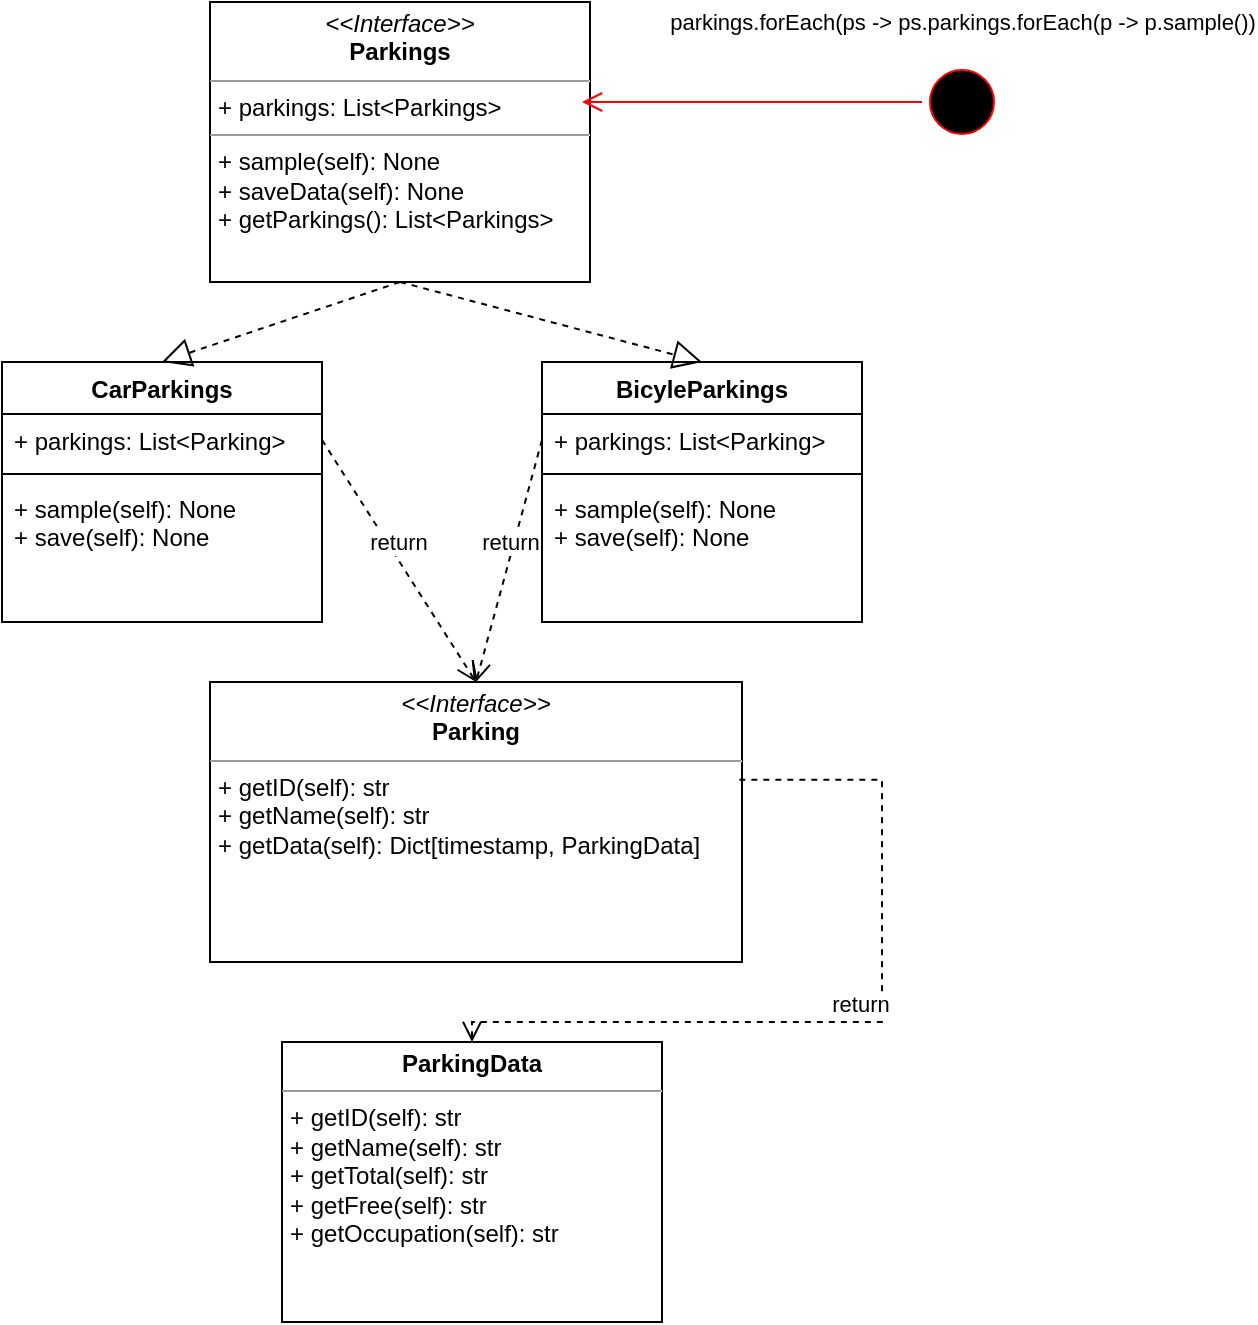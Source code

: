 <mxfile version="20.3.0" type="device"><diagram id="C5RBs43oDa-KdzZeNtuy" name="Page-1"><mxGraphModel dx="1038" dy="641" grid="1" gridSize="10" guides="1" tooltips="1" connect="1" arrows="1" fold="1" page="1" pageScale="1" pageWidth="827" pageHeight="1169" math="0" shadow="0"><root><mxCell id="WIyWlLk6GJQsqaUBKTNV-0"/><mxCell id="WIyWlLk6GJQsqaUBKTNV-1" parent="WIyWlLk6GJQsqaUBKTNV-0"/><mxCell id="Geh4ErODNrk1Ob2CJbHU-1" value="&lt;p style=&quot;margin:0px;margin-top:4px;text-align:center;&quot;&gt;&lt;i&gt;&amp;lt;&amp;lt;Interface&amp;gt;&amp;gt;&lt;/i&gt;&lt;br&gt;&lt;b&gt;Parkings&lt;/b&gt;&lt;/p&gt;&lt;hr size=&quot;1&quot;&gt;&lt;p style=&quot;margin: 0px 0px 0px 4px;&quot;&gt;&lt;/p&gt;&lt;p style=&quot;margin: 0px 0px 0px 4px;&quot;&gt;+ parkings: List&amp;lt;Parkings&amp;gt;&lt;br&gt;&lt;/p&gt;&lt;hr size=&quot;1&quot;&gt;&lt;p style=&quot;margin:0px;margin-left:4px;&quot;&gt;&lt;/p&gt;&lt;p style=&quot;margin:0px;margin-left:4px;&quot;&gt;+ sample(self): None&lt;br&gt;+ saveData(self): None&lt;br&gt;+ getParkings(): List&amp;lt;Parkings&amp;gt;&lt;br&gt;&lt;/p&gt;" style="verticalAlign=top;align=left;overflow=fill;fontSize=12;fontFamily=Helvetica;html=1;" parent="WIyWlLk6GJQsqaUBKTNV-1" vertex="1"><mxGeometry x="224" y="10" width="190" height="140" as="geometry"/></mxCell><mxCell id="Geh4ErODNrk1Ob2CJbHU-3" value="CarParkings" style="swimlane;fontStyle=1;align=center;verticalAlign=top;childLayout=stackLayout;horizontal=1;startSize=26;horizontalStack=0;resizeParent=1;resizeParentMax=0;resizeLast=0;collapsible=1;marginBottom=0;" parent="WIyWlLk6GJQsqaUBKTNV-1" vertex="1"><mxGeometry x="120" y="190" width="160" height="130" as="geometry"/></mxCell><mxCell id="Geh4ErODNrk1Ob2CJbHU-4" value="+ parkings: List&lt;Parking&gt;" style="text;strokeColor=none;fillColor=none;align=left;verticalAlign=top;spacingLeft=4;spacingRight=4;overflow=hidden;rotatable=0;points=[[0,0.5],[1,0.5]];portConstraint=eastwest;" parent="Geh4ErODNrk1Ob2CJbHU-3" vertex="1"><mxGeometry y="26" width="160" height="26" as="geometry"/></mxCell><mxCell id="Geh4ErODNrk1Ob2CJbHU-5" value="" style="line;strokeWidth=1;fillColor=none;align=left;verticalAlign=middle;spacingTop=-1;spacingLeft=3;spacingRight=3;rotatable=0;labelPosition=right;points=[];portConstraint=eastwest;strokeColor=inherit;" parent="Geh4ErODNrk1Ob2CJbHU-3" vertex="1"><mxGeometry y="52" width="160" height="8" as="geometry"/></mxCell><mxCell id="Geh4ErODNrk1Ob2CJbHU-6" value="+ sample(self): None&#10;+ save(self): None&#10;" style="text;strokeColor=none;fillColor=none;align=left;verticalAlign=top;spacingLeft=4;spacingRight=4;overflow=hidden;rotatable=0;points=[[0,0.5],[1,0.5]];portConstraint=eastwest;" parent="Geh4ErODNrk1Ob2CJbHU-3" vertex="1"><mxGeometry y="60" width="160" height="70" as="geometry"/></mxCell><mxCell id="Geh4ErODNrk1Ob2CJbHU-11" value="BicyleParkings" style="swimlane;fontStyle=1;align=center;verticalAlign=top;childLayout=stackLayout;horizontal=1;startSize=26;horizontalStack=0;resizeParent=1;resizeParentMax=0;resizeLast=0;collapsible=1;marginBottom=0;" parent="WIyWlLk6GJQsqaUBKTNV-1" vertex="1"><mxGeometry x="390" y="190" width="160" height="130" as="geometry"/></mxCell><mxCell id="Geh4ErODNrk1Ob2CJbHU-12" value="+ parkings: List&lt;Parking&gt;" style="text;strokeColor=none;fillColor=none;align=left;verticalAlign=top;spacingLeft=4;spacingRight=4;overflow=hidden;rotatable=0;points=[[0,0.5],[1,0.5]];portConstraint=eastwest;" parent="Geh4ErODNrk1Ob2CJbHU-11" vertex="1"><mxGeometry y="26" width="160" height="26" as="geometry"/></mxCell><mxCell id="Geh4ErODNrk1Ob2CJbHU-13" value="" style="line;strokeWidth=1;fillColor=none;align=left;verticalAlign=middle;spacingTop=-1;spacingLeft=3;spacingRight=3;rotatable=0;labelPosition=right;points=[];portConstraint=eastwest;strokeColor=inherit;" parent="Geh4ErODNrk1Ob2CJbHU-11" vertex="1"><mxGeometry y="52" width="160" height="8" as="geometry"/></mxCell><mxCell id="Geh4ErODNrk1Ob2CJbHU-14" value="+ sample(self): None&#10;+ save(self): None" style="text;strokeColor=none;fillColor=none;align=left;verticalAlign=top;spacingLeft=4;spacingRight=4;overflow=hidden;rotatable=0;points=[[0,0.5],[1,0.5]];portConstraint=eastwest;" parent="Geh4ErODNrk1Ob2CJbHU-11" vertex="1"><mxGeometry y="60" width="160" height="70" as="geometry"/></mxCell><mxCell id="Geh4ErODNrk1Ob2CJbHU-16" value="&lt;p style=&quot;margin:0px;margin-top:4px;text-align:center;&quot;&gt;&lt;i&gt;&amp;lt;&amp;lt;Interface&amp;gt;&amp;gt;&lt;/i&gt;&lt;br&gt;&lt;b&gt;Parking&lt;/b&gt;&lt;/p&gt;&lt;hr size=&quot;1&quot;&gt;&lt;p style=&quot;margin:0px;margin-left:4px;&quot;&gt;+ getID(self): str&lt;br&gt;+ getName(self): str&lt;br&gt;&lt;/p&gt;&lt;p style=&quot;margin: 0px 0px 0px 4px;&quot;&gt;+ getData(self): Dict[timestamp, ParkingData]&lt;br&gt;&lt;/p&gt;&lt;p style=&quot;margin: 0px 0px 0px 4px;&quot;&gt;&lt;br&gt;&lt;/p&gt;" style="verticalAlign=top;align=left;overflow=fill;fontSize=12;fontFamily=Helvetica;html=1;" parent="WIyWlLk6GJQsqaUBKTNV-1" vertex="1"><mxGeometry x="224" y="350" width="266" height="140" as="geometry"/></mxCell><mxCell id="Geh4ErODNrk1Ob2CJbHU-17" value="" style="endArrow=block;dashed=1;endFill=0;endSize=12;html=1;rounded=0;exitX=0.5;exitY=1;exitDx=0;exitDy=0;entryX=0.5;entryY=0;entryDx=0;entryDy=0;" parent="WIyWlLk6GJQsqaUBKTNV-1" source="Geh4ErODNrk1Ob2CJbHU-1" target="Geh4ErODNrk1Ob2CJbHU-3" edge="1"><mxGeometry width="160" relative="1" as="geometry"><mxPoint x="350" y="390" as="sourcePoint"/><mxPoint x="510" y="390" as="targetPoint"/></mxGeometry></mxCell><mxCell id="Geh4ErODNrk1Ob2CJbHU-18" value="" style="endArrow=block;dashed=1;endFill=0;endSize=12;html=1;rounded=0;exitX=0.5;exitY=1;exitDx=0;exitDy=0;entryX=0.5;entryY=0;entryDx=0;entryDy=0;" parent="WIyWlLk6GJQsqaUBKTNV-1" source="Geh4ErODNrk1Ob2CJbHU-1" target="Geh4ErODNrk1Ob2CJbHU-11" edge="1"><mxGeometry width="160" relative="1" as="geometry"><mxPoint x="329" y="160" as="sourcePoint"/><mxPoint x="210" y="200" as="targetPoint"/></mxGeometry></mxCell><mxCell id="Geh4ErODNrk1Ob2CJbHU-19" value="return" style="html=1;verticalAlign=bottom;endArrow=open;dashed=1;endSize=8;rounded=0;entryX=0.5;entryY=0;entryDx=0;entryDy=0;exitX=1;exitY=0.5;exitDx=0;exitDy=0;" parent="WIyWlLk6GJQsqaUBKTNV-1" source="Geh4ErODNrk1Ob2CJbHU-4" target="Geh4ErODNrk1Ob2CJbHU-16" edge="1"><mxGeometry relative="1" as="geometry"><mxPoint x="360" y="229" as="sourcePoint"/><mxPoint x="360" y="229" as="targetPoint"/></mxGeometry></mxCell><mxCell id="Geh4ErODNrk1Ob2CJbHU-20" value="return" style="html=1;verticalAlign=bottom;endArrow=open;dashed=1;endSize=8;rounded=0;entryX=0.5;entryY=0;entryDx=0;entryDy=0;exitX=0;exitY=0.5;exitDx=0;exitDy=0;" parent="WIyWlLk6GJQsqaUBKTNV-1" source="Geh4ErODNrk1Ob2CJbHU-12" target="Geh4ErODNrk1Ob2CJbHU-16" edge="1"><mxGeometry relative="1" as="geometry"><mxPoint x="290" y="239" as="sourcePoint"/><mxPoint x="355" y="360" as="targetPoint"/></mxGeometry></mxCell><mxCell id="Geh4ErODNrk1Ob2CJbHU-27" value="" style="ellipse;html=1;shape=startState;fillColor=#000000;strokeColor=#ff0000;labelBorderColor=#FF0000;fontColor=#FFFFFF;" parent="WIyWlLk6GJQsqaUBKTNV-1" vertex="1"><mxGeometry x="580" y="40" width="40" height="40" as="geometry"/></mxCell><mxCell id="Geh4ErODNrk1Ob2CJbHU-28" value="" style="edgeStyle=orthogonalEdgeStyle;html=1;verticalAlign=bottom;endArrow=open;endSize=8;strokeColor=#ff0000;rounded=0;fontColor=#FFFFFF;" parent="WIyWlLk6GJQsqaUBKTNV-1" source="Geh4ErODNrk1Ob2CJbHU-27" edge="1"><mxGeometry relative="1" as="geometry"><mxPoint x="410" y="60" as="targetPoint"/><Array as="points"><mxPoint x="560" y="60"/><mxPoint x="560" y="60"/></Array></mxGeometry></mxCell><mxCell id="Geh4ErODNrk1Ob2CJbHU-29" value="&lt;font color=&quot;#000000&quot;&gt;parkings.forEach(ps -&amp;gt; ps.parkings.forEach(p -&amp;gt; p.sample())&lt;/font&gt;" style="edgeLabel;html=1;align=center;verticalAlign=middle;resizable=0;points=[];fontColor=#FFFFFF;" parent="Geh4ErODNrk1Ob2CJbHU-28" vertex="1" connectable="0"><mxGeometry x="-0.4" relative="1" as="geometry"><mxPoint x="71" y="-40" as="offset"/></mxGeometry></mxCell><mxCell id="Geh4ErODNrk1Ob2CJbHU-30" value="&lt;p style=&quot;margin:0px;margin-top:4px;text-align:center;&quot;&gt;&lt;b&gt;ParkingData&lt;/b&gt;&lt;/p&gt;&lt;hr size=&quot;1&quot;&gt;&lt;p style=&quot;margin:0px;margin-left:4px;&quot;&gt;+ getID(self): str&lt;br&gt;+ getName(self): str&lt;br&gt;&lt;/p&gt;&lt;p style=&quot;margin: 0px 0px 0px 4px;&quot;&gt;+ getTotal(self): str&lt;br&gt;&lt;/p&gt;&lt;p style=&quot;margin: 0px 0px 0px 4px;&quot;&gt;+ getFree(self): str&lt;br&gt;+ getOccupation(self): str&lt;br&gt;&lt;/p&gt;" style="verticalAlign=top;align=left;overflow=fill;fontSize=12;fontFamily=Helvetica;html=1;" parent="WIyWlLk6GJQsqaUBKTNV-1" vertex="1"><mxGeometry x="260" y="530" width="190" height="140" as="geometry"/></mxCell><mxCell id="Geh4ErODNrk1Ob2CJbHU-34" value="return" style="html=1;verticalAlign=bottom;endArrow=open;dashed=1;endSize=8;rounded=0;fontColor=#000000;entryX=0.5;entryY=0;entryDx=0;entryDy=0;exitX=0.995;exitY=0.349;exitDx=0;exitDy=0;exitPerimeter=0;edgeStyle=orthogonalEdgeStyle;" parent="WIyWlLk6GJQsqaUBKTNV-1" source="Geh4ErODNrk1Ob2CJbHU-16" target="Geh4ErODNrk1Ob2CJbHU-30" edge="1"><mxGeometry relative="1" as="geometry"><mxPoint x="610" y="440" as="sourcePoint"/><mxPoint x="530" y="440" as="targetPoint"/><Array as="points"><mxPoint x="560" y="399"/><mxPoint x="560" y="520"/><mxPoint x="355" y="520"/></Array></mxGeometry></mxCell></root></mxGraphModel></diagram></mxfile>